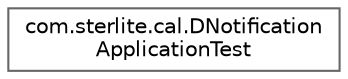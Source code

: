 digraph "Graphical Class Hierarchy"
{
 // LATEX_PDF_SIZE
  bgcolor="transparent";
  edge [fontname=Helvetica,fontsize=10,labelfontname=Helvetica,labelfontsize=10];
  node [fontname=Helvetica,fontsize=10,shape=box,height=0.2,width=0.4];
  rankdir="LR";
  Node0 [id="Node000000",label="com.sterlite.cal.DNotification\lApplicationTest",height=0.2,width=0.4,color="grey40", fillcolor="white", style="filled",URL="$classcom_1_1sterlite_1_1cal_1_1_d_notification_application_test.html",tooltip=" "];
}
